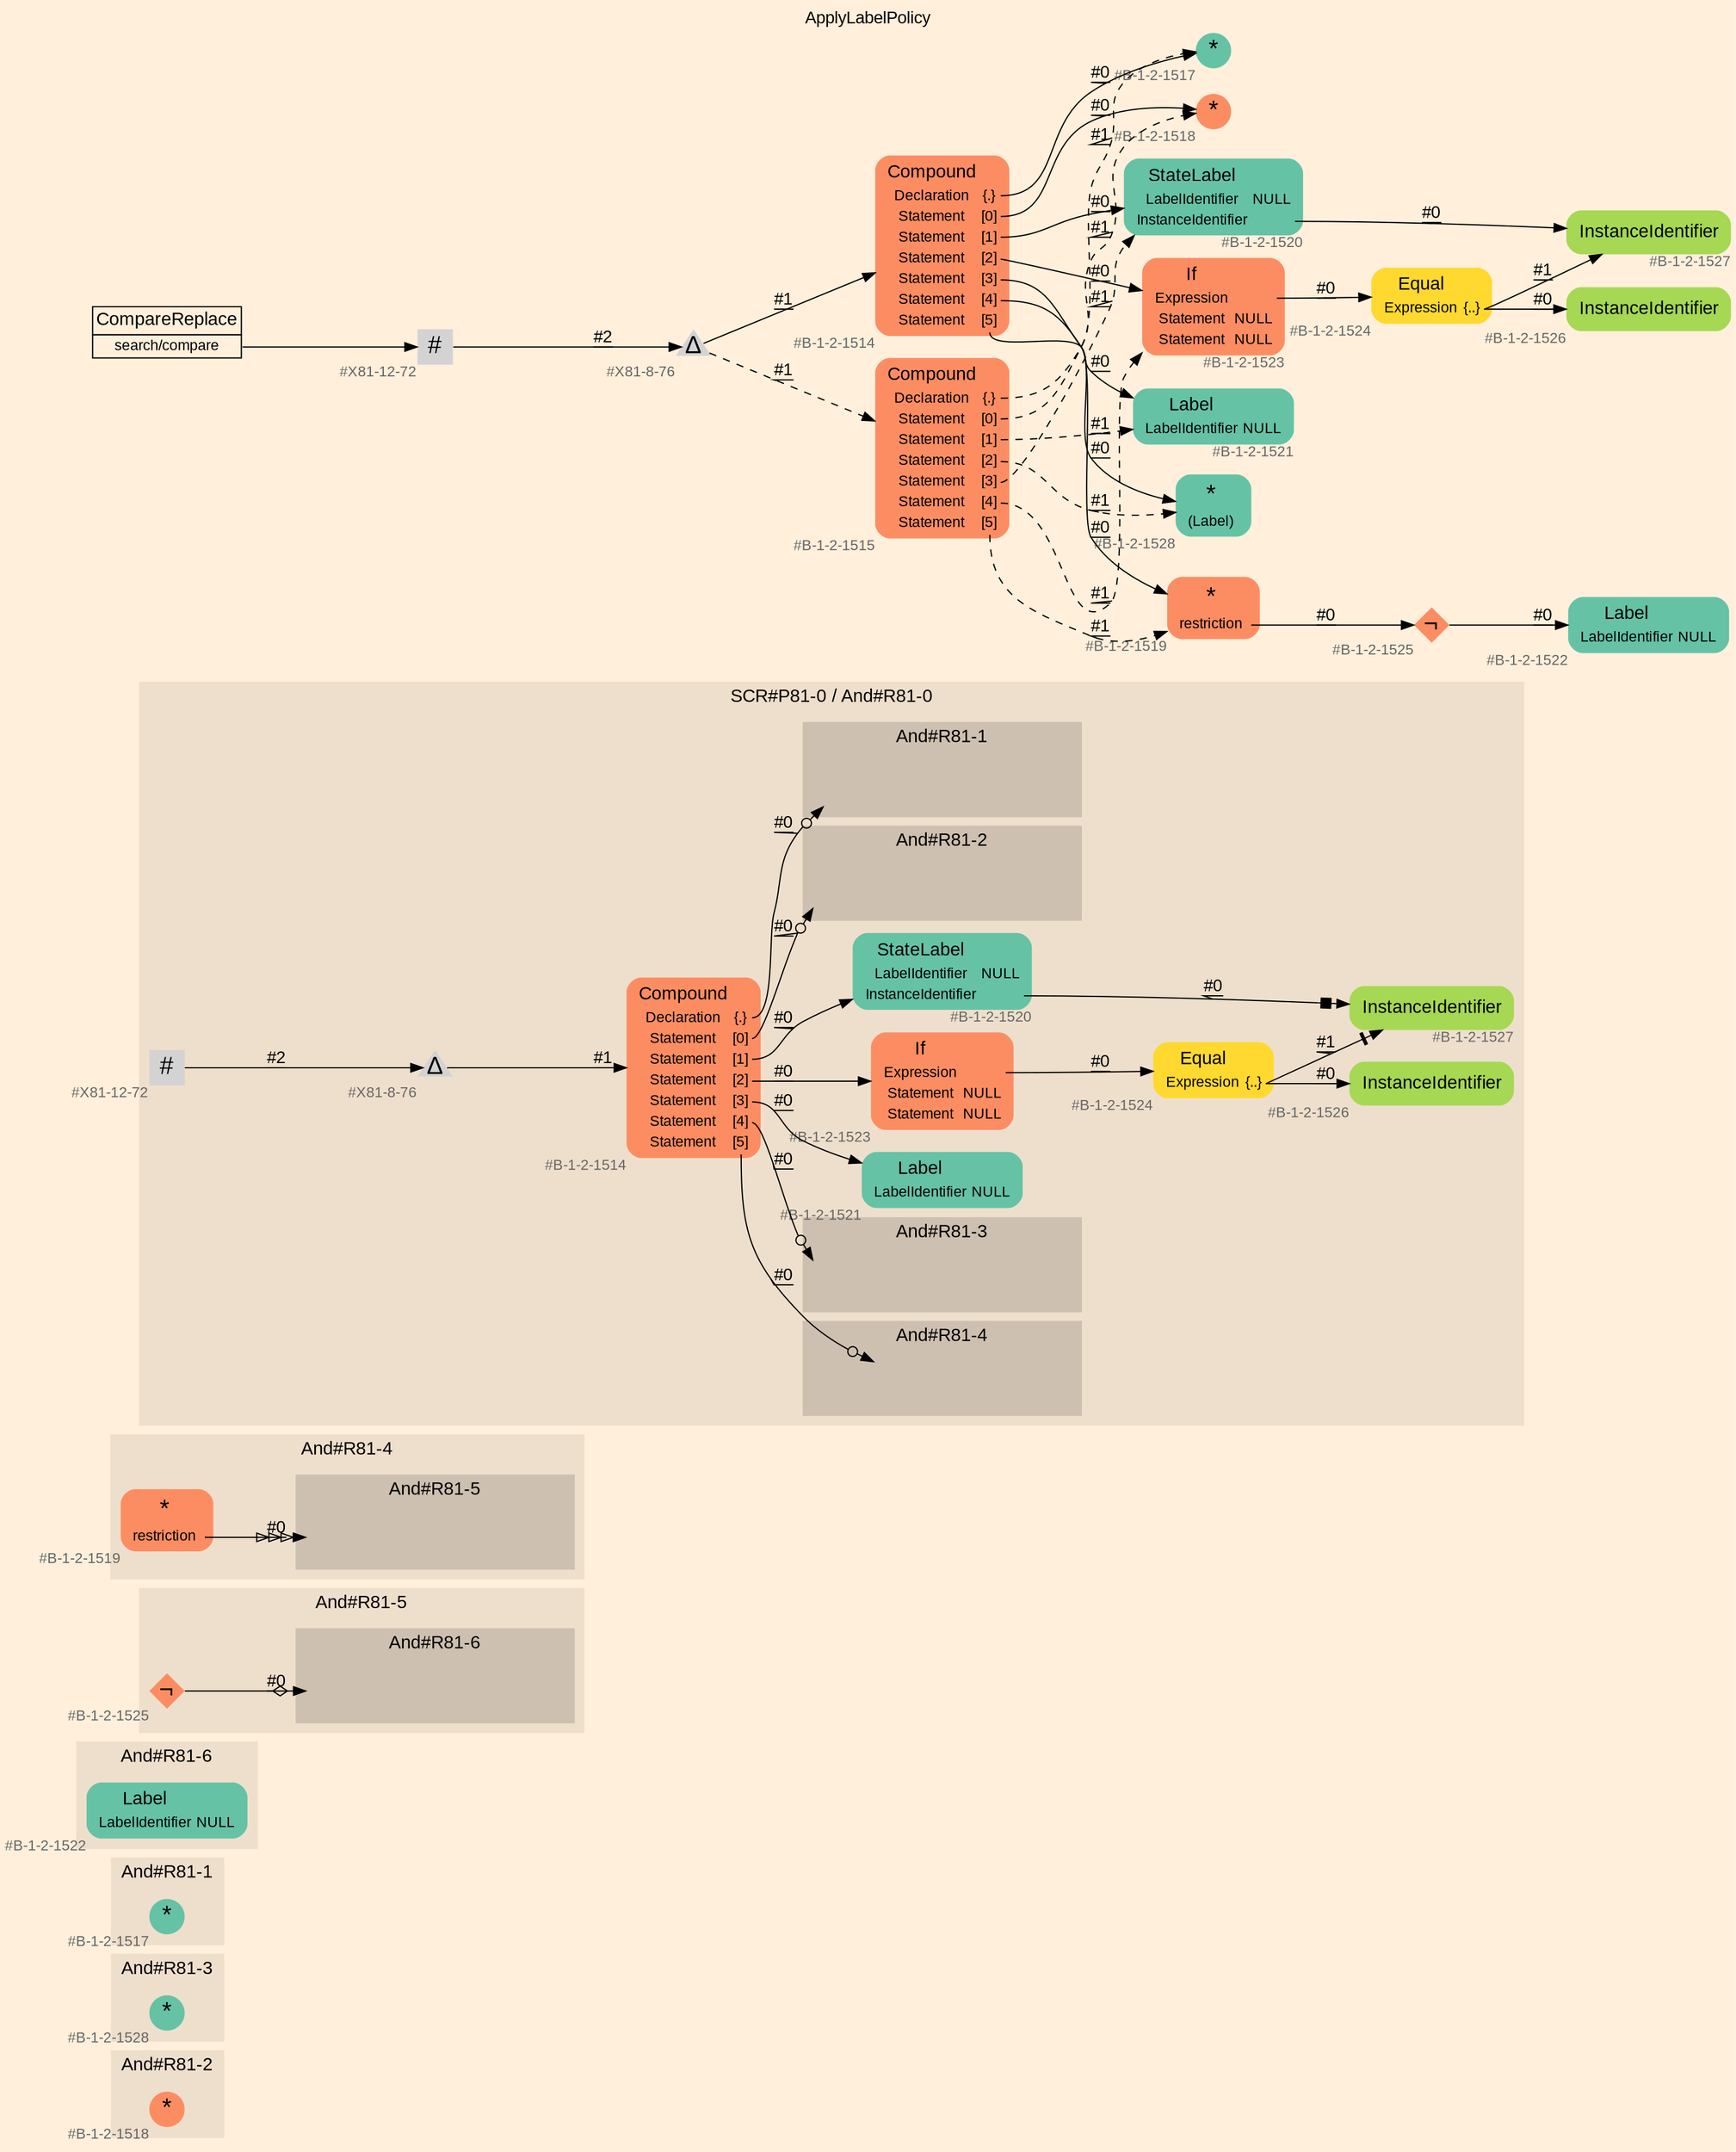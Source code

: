 digraph "ApplyLabelPolicy" {
label = "ApplyLabelPolicy"
labelloc = t
graph [
    rankdir = "LR"
    ranksep = 0.3
    bgcolor = antiquewhite1
    color = black
    fontcolor = black
    fontname = "Arial"
];
node [
    fontname = "Arial"
];
edge [
    fontname = "Arial"
];

// -------------------- figure And#R81-2 --------------------
// -------- region And#R81-2 ----------
subgraph "clusterAnd#R81-2" {
    label = "And#R81-2"
    style = "filled"
    color = antiquewhite2
    fontsize = "15"
    // -------- block And#R81-2/#B-1-2-1518 ----------
    "And#R81-2/#B-1-2-1518" [
        fillcolor = "/set28/2"
        xlabel = "#B-1-2-1518"
        fontsize = "12"
        fontcolor = grey40
        shape = "circle"
        label = <<FONT COLOR="black" POINT-SIZE="20">*</FONT>>
        style = "filled"
        penwidth = 0.0
        fixedsize = true
        width = 0.4
        height = 0.4
    ];
    
}


// -------------------- figure And#R81-3 --------------------
// -------- region And#R81-3 ----------
subgraph "clusterAnd#R81-3" {
    label = "And#R81-3"
    style = "filled"
    color = antiquewhite2
    fontsize = "15"
    // -------- block And#R81-3/#B-1-2-1528 ----------
    "And#R81-3/#B-1-2-1528" [
        fillcolor = "/set28/1"
        xlabel = "#B-1-2-1528"
        fontsize = "12"
        fontcolor = grey40
        shape = "circle"
        label = <<FONT COLOR="black" POINT-SIZE="20">*</FONT>>
        style = "filled"
        penwidth = 0.0
        fixedsize = true
        width = 0.4
        height = 0.4
    ];
    
}


// -------------------- figure And#R81-1 --------------------
// -------- region And#R81-1 ----------
subgraph "clusterAnd#R81-1" {
    label = "And#R81-1"
    style = "filled"
    color = antiquewhite2
    fontsize = "15"
    // -------- block And#R81-1/#B-1-2-1517 ----------
    "And#R81-1/#B-1-2-1517" [
        fillcolor = "/set28/1"
        xlabel = "#B-1-2-1517"
        fontsize = "12"
        fontcolor = grey40
        shape = "circle"
        label = <<FONT COLOR="black" POINT-SIZE="20">*</FONT>>
        style = "filled"
        penwidth = 0.0
        fixedsize = true
        width = 0.4
        height = 0.4
    ];
    
}


// -------------------- figure And#R81-6 --------------------
// -------- region And#R81-6 ----------
subgraph "clusterAnd#R81-6" {
    label = "And#R81-6"
    style = "filled"
    color = antiquewhite2
    fontsize = "15"
    // -------- block And#R81-6/#B-1-2-1522 ----------
    "And#R81-6/#B-1-2-1522" [
        fillcolor = "/set28/1"
        xlabel = "#B-1-2-1522"
        fontsize = "12"
        fontcolor = grey40
        shape = "plaintext"
        label = <<TABLE BORDER="0" CELLBORDER="0" CELLSPACING="0">
         <TR><TD><FONT COLOR="black" POINT-SIZE="15">Label</FONT></TD></TR>
         <TR><TD><FONT COLOR="black" POINT-SIZE="12">LabelIdentifier</FONT></TD><TD PORT="port0"><FONT COLOR="black" POINT-SIZE="12">NULL</FONT></TD></TR>
        </TABLE>>
        style = "rounded,filled"
    ];
    
}


// -------------------- figure And#R81-5 --------------------
// -------- region And#R81-5 ----------
subgraph "clusterAnd#R81-5" {
    label = "And#R81-5"
    style = "filled"
    color = antiquewhite2
    fontsize = "15"
    // -------- block And#R81-5/#B-1-2-1525 ----------
    "And#R81-5/#B-1-2-1525" [
        fillcolor = "/set28/2"
        xlabel = "#B-1-2-1525"
        fontsize = "12"
        fontcolor = grey40
        shape = "diamond"
        label = <<FONT COLOR="black" POINT-SIZE="20">¬</FONT>>
        style = "filled"
        penwidth = 0.0
        fixedsize = true
        width = 0.4
        height = 0.4
    ];
    
    // -------- region And#R81-5/And#R81-6 ----------
    subgraph "clusterAnd#R81-5/And#R81-6" {
        label = "And#R81-6"
        style = "filled"
        color = antiquewhite3
        fontsize = "15"
        // -------- block And#R81-5/And#R81-6/#B-1-2-1522 ----------
        "And#R81-5/And#R81-6/#B-1-2-1522" [
            fillcolor = "/set28/1"
            xlabel = "#B-1-2-1522"
            fontsize = "12"
            fontcolor = grey40
            shape = "none"
            style = "invisible"
        ];
        
    }
    
}

"And#R81-5/#B-1-2-1525" -> "And#R81-5/And#R81-6/#B-1-2-1522" [
    arrowhead="normalnoneodiamond"
    label = "#0"
    decorate = true
    color = black
    fontcolor = black
];


// -------------------- figure And#R81-4 --------------------
// -------- region And#R81-4 ----------
subgraph "clusterAnd#R81-4" {
    label = "And#R81-4"
    style = "filled"
    color = antiquewhite2
    fontsize = "15"
    // -------- block And#R81-4/#B-1-2-1519 ----------
    "And#R81-4/#B-1-2-1519" [
        fillcolor = "/set28/2"
        xlabel = "#B-1-2-1519"
        fontsize = "12"
        fontcolor = grey40
        shape = "plaintext"
        label = <<TABLE BORDER="0" CELLBORDER="0" CELLSPACING="0">
         <TR><TD><FONT COLOR="black" POINT-SIZE="20">*</FONT></TD></TR>
         <TR><TD><FONT COLOR="black" POINT-SIZE="12">restriction</FONT></TD><TD PORT="port0"></TD></TR>
        </TABLE>>
        style = "rounded,filled"
    ];
    
    // -------- region And#R81-4/And#R81-5 ----------
    subgraph "clusterAnd#R81-4/And#R81-5" {
        label = "And#R81-5"
        style = "filled"
        color = antiquewhite3
        fontsize = "15"
        // -------- block And#R81-4/And#R81-5/#B-1-2-1525 ----------
        "And#R81-4/And#R81-5/#B-1-2-1525" [
            fillcolor = "/set28/2"
            xlabel = "#B-1-2-1525"
            fontsize = "12"
            fontcolor = grey40
            shape = "none"
            style = "invisible"
        ];
        
    }
    
}

"And#R81-4/#B-1-2-1519":port0 -> "And#R81-4/And#R81-5/#B-1-2-1525" [
    arrowhead="normalonormalonormalonormal"
    label = "#0"
    decorate = true
    color = black
    fontcolor = black
];


// -------------------- figure And#R81-0 --------------------
// -------- region And#R81-0 ----------
subgraph "clusterAnd#R81-0" {
    label = "SCR#P81-0 / And#R81-0"
    style = "filled"
    color = antiquewhite2
    fontsize = "15"
    // -------- block And#R81-0/#B-1-2-1523 ----------
    "And#R81-0/#B-1-2-1523" [
        fillcolor = "/set28/2"
        xlabel = "#B-1-2-1523"
        fontsize = "12"
        fontcolor = grey40
        shape = "plaintext"
        label = <<TABLE BORDER="0" CELLBORDER="0" CELLSPACING="0">
         <TR><TD><FONT COLOR="black" POINT-SIZE="15">If</FONT></TD></TR>
         <TR><TD><FONT COLOR="black" POINT-SIZE="12">Expression</FONT></TD><TD PORT="port0"></TD></TR>
         <TR><TD><FONT COLOR="black" POINT-SIZE="12">Statement</FONT></TD><TD PORT="port1"><FONT COLOR="black" POINT-SIZE="12">NULL</FONT></TD></TR>
         <TR><TD><FONT COLOR="black" POINT-SIZE="12">Statement</FONT></TD><TD PORT="port2"><FONT COLOR="black" POINT-SIZE="12">NULL</FONT></TD></TR>
        </TABLE>>
        style = "rounded,filled"
    ];
    
    // -------- block And#R81-0/#B-1-2-1524 ----------
    "And#R81-0/#B-1-2-1524" [
        fillcolor = "/set28/6"
        xlabel = "#B-1-2-1524"
        fontsize = "12"
        fontcolor = grey40
        shape = "plaintext"
        label = <<TABLE BORDER="0" CELLBORDER="0" CELLSPACING="0">
         <TR><TD><FONT COLOR="black" POINT-SIZE="15">Equal</FONT></TD></TR>
         <TR><TD><FONT COLOR="black" POINT-SIZE="12">Expression</FONT></TD><TD PORT="port0"><FONT COLOR="black" POINT-SIZE="12">{..}</FONT></TD></TR>
        </TABLE>>
        style = "rounded,filled"
    ];
    
    // -------- block And#R81-0/#B-1-2-1526 ----------
    "And#R81-0/#B-1-2-1526" [
        fillcolor = "/set28/5"
        xlabel = "#B-1-2-1526"
        fontsize = "12"
        fontcolor = grey40
        shape = "plaintext"
        label = <<TABLE BORDER="0" CELLBORDER="0" CELLSPACING="0">
         <TR><TD><FONT COLOR="black" POINT-SIZE="15">InstanceIdentifier</FONT></TD></TR>
        </TABLE>>
        style = "rounded,filled"
    ];
    
    // -------- block And#R81-0/#B-1-2-1521 ----------
    "And#R81-0/#B-1-2-1521" [
        fillcolor = "/set28/1"
        xlabel = "#B-1-2-1521"
        fontsize = "12"
        fontcolor = grey40
        shape = "plaintext"
        label = <<TABLE BORDER="0" CELLBORDER="0" CELLSPACING="0">
         <TR><TD><FONT COLOR="black" POINT-SIZE="15">Label</FONT></TD></TR>
         <TR><TD><FONT COLOR="black" POINT-SIZE="12">LabelIdentifier</FONT></TD><TD PORT="port0"><FONT COLOR="black" POINT-SIZE="12">NULL</FONT></TD></TR>
        </TABLE>>
        style = "rounded,filled"
    ];
    
    // -------- block And#R81-0/#B-1-2-1527 ----------
    "And#R81-0/#B-1-2-1527" [
        fillcolor = "/set28/5"
        xlabel = "#B-1-2-1527"
        fontsize = "12"
        fontcolor = grey40
        shape = "plaintext"
        label = <<TABLE BORDER="0" CELLBORDER="0" CELLSPACING="0">
         <TR><TD><FONT COLOR="black" POINT-SIZE="15">InstanceIdentifier</FONT></TD></TR>
        </TABLE>>
        style = "rounded,filled"
    ];
    
    // -------- block And#R81-0/#X81-8-76 ----------
    "And#R81-0/#X81-8-76" [
        xlabel = "#X81-8-76"
        fontsize = "12"
        fontcolor = grey40
        shape = "triangle"
        label = <<FONT COLOR="black" POINT-SIZE="20">Δ</FONT>>
        style = "filled"
        penwidth = 0.0
        fixedsize = true
        width = 0.4
        height = 0.4
    ];
    
    // -------- block And#R81-0/#B-1-2-1520 ----------
    "And#R81-0/#B-1-2-1520" [
        fillcolor = "/set28/1"
        xlabel = "#B-1-2-1520"
        fontsize = "12"
        fontcolor = grey40
        shape = "plaintext"
        label = <<TABLE BORDER="0" CELLBORDER="0" CELLSPACING="0">
         <TR><TD><FONT COLOR="black" POINT-SIZE="15">StateLabel</FONT></TD></TR>
         <TR><TD><FONT COLOR="black" POINT-SIZE="12">LabelIdentifier</FONT></TD><TD PORT="port0"><FONT COLOR="black" POINT-SIZE="12">NULL</FONT></TD></TR>
         <TR><TD><FONT COLOR="black" POINT-SIZE="12">InstanceIdentifier</FONT></TD><TD PORT="port1"></TD></TR>
        </TABLE>>
        style = "rounded,filled"
    ];
    
    // -------- block And#R81-0/#B-1-2-1514 ----------
    "And#R81-0/#B-1-2-1514" [
        fillcolor = "/set28/2"
        xlabel = "#B-1-2-1514"
        fontsize = "12"
        fontcolor = grey40
        shape = "plaintext"
        label = <<TABLE BORDER="0" CELLBORDER="0" CELLSPACING="0">
         <TR><TD><FONT COLOR="black" POINT-SIZE="15">Compound</FONT></TD></TR>
         <TR><TD><FONT COLOR="black" POINT-SIZE="12">Declaration</FONT></TD><TD PORT="port0"><FONT COLOR="black" POINT-SIZE="12">{.}</FONT></TD></TR>
         <TR><TD><FONT COLOR="black" POINT-SIZE="12">Statement</FONT></TD><TD PORT="port1"><FONT COLOR="black" POINT-SIZE="12">[0]</FONT></TD></TR>
         <TR><TD><FONT COLOR="black" POINT-SIZE="12">Statement</FONT></TD><TD PORT="port2"><FONT COLOR="black" POINT-SIZE="12">[1]</FONT></TD></TR>
         <TR><TD><FONT COLOR="black" POINT-SIZE="12">Statement</FONT></TD><TD PORT="port3"><FONT COLOR="black" POINT-SIZE="12">[2]</FONT></TD></TR>
         <TR><TD><FONT COLOR="black" POINT-SIZE="12">Statement</FONT></TD><TD PORT="port4"><FONT COLOR="black" POINT-SIZE="12">[3]</FONT></TD></TR>
         <TR><TD><FONT COLOR="black" POINT-SIZE="12">Statement</FONT></TD><TD PORT="port5"><FONT COLOR="black" POINT-SIZE="12">[4]</FONT></TD></TR>
         <TR><TD><FONT COLOR="black" POINT-SIZE="12">Statement</FONT></TD><TD PORT="port6"><FONT COLOR="black" POINT-SIZE="12">[5]</FONT></TD></TR>
        </TABLE>>
        style = "rounded,filled"
    ];
    
    // -------- block And#R81-0/#X81-12-72 ----------
    "And#R81-0/#X81-12-72" [
        xlabel = "#X81-12-72"
        fontsize = "12"
        fontcolor = grey40
        shape = "square"
        label = <<FONT COLOR="black" POINT-SIZE="20">#</FONT>>
        style = "filled"
        penwidth = 0.0
        fixedsize = true
        width = 0.4
        height = 0.4
    ];
    
    // -------- region And#R81-0/And#R81-1 ----------
    subgraph "clusterAnd#R81-0/And#R81-1" {
        label = "And#R81-1"
        style = "filled"
        color = antiquewhite3
        fontsize = "15"
        // -------- block And#R81-0/And#R81-1/#B-1-2-1517 ----------
        "And#R81-0/And#R81-1/#B-1-2-1517" [
            fillcolor = "/set28/1"
            xlabel = "#B-1-2-1517"
            fontsize = "12"
            fontcolor = grey40
            shape = "none"
            style = "invisible"
        ];
        
    }
    
    // -------- region And#R81-0/And#R81-2 ----------
    subgraph "clusterAnd#R81-0/And#R81-2" {
        label = "And#R81-2"
        style = "filled"
        color = antiquewhite3
        fontsize = "15"
        // -------- block And#R81-0/And#R81-2/#B-1-2-1518 ----------
        "And#R81-0/And#R81-2/#B-1-2-1518" [
            fillcolor = "/set28/2"
            xlabel = "#B-1-2-1518"
            fontsize = "12"
            fontcolor = grey40
            shape = "none"
            style = "invisible"
        ];
        
    }
    
    // -------- region And#R81-0/And#R81-3 ----------
    subgraph "clusterAnd#R81-0/And#R81-3" {
        label = "And#R81-3"
        style = "filled"
        color = antiquewhite3
        fontsize = "15"
        // -------- block And#R81-0/And#R81-3/#B-1-2-1528 ----------
        "And#R81-0/And#R81-3/#B-1-2-1528" [
            fillcolor = "/set28/1"
            xlabel = "#B-1-2-1528"
            fontsize = "12"
            fontcolor = grey40
            shape = "none"
            style = "invisible"
        ];
        
    }
    
    // -------- region And#R81-0/And#R81-4 ----------
    subgraph "clusterAnd#R81-0/And#R81-4" {
        label = "And#R81-4"
        style = "filled"
        color = antiquewhite3
        fontsize = "15"
        // -------- block And#R81-0/And#R81-4/#B-1-2-1519 ----------
        "And#R81-0/And#R81-4/#B-1-2-1519" [
            fillcolor = "/set28/2"
            xlabel = "#B-1-2-1519"
            fontsize = "12"
            fontcolor = grey40
            shape = "none"
            style = "invisible"
        ];
        
    }
    
}

"And#R81-0/#B-1-2-1523":port0 -> "And#R81-0/#B-1-2-1524" [
    label = "#0"
    decorate = true
    color = black
    fontcolor = black
];

"And#R81-0/#B-1-2-1524":port0 -> "And#R81-0/#B-1-2-1526" [
    label = "#0"
    decorate = true
    color = black
    fontcolor = black
];

"And#R81-0/#B-1-2-1524":port0 -> "And#R81-0/#B-1-2-1527" [
    arrowhead="normalnonetee"
    label = "#1"
    decorate = true
    color = black
    fontcolor = black
];

"And#R81-0/#X81-8-76" -> "And#R81-0/#B-1-2-1514" [
    label = "#1"
    decorate = true
    color = black
    fontcolor = black
];

"And#R81-0/#B-1-2-1520":port1 -> "And#R81-0/#B-1-2-1527" [
    arrowhead="normalnonebox"
    label = "#0"
    decorate = true
    color = black
    fontcolor = black
];

"And#R81-0/#B-1-2-1514":port0 -> "And#R81-0/And#R81-1/#B-1-2-1517" [
    arrowhead="normalnoneodot"
    label = "#0"
    decorate = true
    color = black
    fontcolor = black
];

"And#R81-0/#B-1-2-1514":port1 -> "And#R81-0/And#R81-2/#B-1-2-1518" [
    arrowhead="normalnoneodot"
    label = "#0"
    decorate = true
    color = black
    fontcolor = black
];

"And#R81-0/#B-1-2-1514":port2 -> "And#R81-0/#B-1-2-1520" [
    label = "#0"
    decorate = true
    color = black
    fontcolor = black
];

"And#R81-0/#B-1-2-1514":port3 -> "And#R81-0/#B-1-2-1523" [
    label = "#0"
    decorate = true
    color = black
    fontcolor = black
];

"And#R81-0/#B-1-2-1514":port4 -> "And#R81-0/#B-1-2-1521" [
    label = "#0"
    decorate = true
    color = black
    fontcolor = black
];

"And#R81-0/#B-1-2-1514":port5 -> "And#R81-0/And#R81-3/#B-1-2-1528" [
    arrowhead="normalnoneodot"
    label = "#0"
    decorate = true
    color = black
    fontcolor = black
];

"And#R81-0/#B-1-2-1514":port6 -> "And#R81-0/And#R81-4/#B-1-2-1519" [
    arrowhead="normalnoneodot"
    label = "#0"
    decorate = true
    color = black
    fontcolor = black
];

"And#R81-0/#X81-12-72" -> "And#R81-0/#X81-8-76" [
    label = "#2"
    decorate = true
    color = black
    fontcolor = black
];


// -------------------- transformation figure --------------------
// -------- block CR#X81-10-81 ----------
"CR#X81-10-81" [
    fillcolor = antiquewhite1
    fontsize = "12"
    fontcolor = grey40
    shape = "plaintext"
    label = <<TABLE BORDER="0" CELLBORDER="1" CELLSPACING="0">
     <TR><TD><FONT COLOR="black" POINT-SIZE="15">CompareReplace</FONT></TD></TR>
     <TR><TD PORT="port0"><FONT COLOR="black" POINT-SIZE="12">search/compare</FONT></TD></TR>
    </TABLE>>
    style = "filled"
    color = black
];

// -------- block #X81-12-72 ----------
"#X81-12-72" [
    xlabel = "#X81-12-72"
    fontsize = "12"
    fontcolor = grey40
    shape = "square"
    label = <<FONT COLOR="black" POINT-SIZE="20">#</FONT>>
    style = "filled"
    penwidth = 0.0
    fixedsize = true
    width = 0.4
    height = 0.4
];

// -------- block #X81-8-76 ----------
"#X81-8-76" [
    xlabel = "#X81-8-76"
    fontsize = "12"
    fontcolor = grey40
    shape = "triangle"
    label = <<FONT COLOR="black" POINT-SIZE="20">Δ</FONT>>
    style = "filled"
    penwidth = 0.0
    fixedsize = true
    width = 0.4
    height = 0.4
];

// -------- block #B-1-2-1514 ----------
"#B-1-2-1514" [
    fillcolor = "/set28/2"
    xlabel = "#B-1-2-1514"
    fontsize = "12"
    fontcolor = grey40
    shape = "plaintext"
    label = <<TABLE BORDER="0" CELLBORDER="0" CELLSPACING="0">
     <TR><TD><FONT COLOR="black" POINT-SIZE="15">Compound</FONT></TD></TR>
     <TR><TD><FONT COLOR="black" POINT-SIZE="12">Declaration</FONT></TD><TD PORT="port0"><FONT COLOR="black" POINT-SIZE="12">{.}</FONT></TD></TR>
     <TR><TD><FONT COLOR="black" POINT-SIZE="12">Statement</FONT></TD><TD PORT="port1"><FONT COLOR="black" POINT-SIZE="12">[0]</FONT></TD></TR>
     <TR><TD><FONT COLOR="black" POINT-SIZE="12">Statement</FONT></TD><TD PORT="port2"><FONT COLOR="black" POINT-SIZE="12">[1]</FONT></TD></TR>
     <TR><TD><FONT COLOR="black" POINT-SIZE="12">Statement</FONT></TD><TD PORT="port3"><FONT COLOR="black" POINT-SIZE="12">[2]</FONT></TD></TR>
     <TR><TD><FONT COLOR="black" POINT-SIZE="12">Statement</FONT></TD><TD PORT="port4"><FONT COLOR="black" POINT-SIZE="12">[3]</FONT></TD></TR>
     <TR><TD><FONT COLOR="black" POINT-SIZE="12">Statement</FONT></TD><TD PORT="port5"><FONT COLOR="black" POINT-SIZE="12">[4]</FONT></TD></TR>
     <TR><TD><FONT COLOR="black" POINT-SIZE="12">Statement</FONT></TD><TD PORT="port6"><FONT COLOR="black" POINT-SIZE="12">[5]</FONT></TD></TR>
    </TABLE>>
    style = "rounded,filled"
];

// -------- block #B-1-2-1517 ----------
"#B-1-2-1517" [
    fillcolor = "/set28/1"
    xlabel = "#B-1-2-1517"
    fontsize = "12"
    fontcolor = grey40
    shape = "circle"
    label = <<FONT COLOR="black" POINT-SIZE="20">*</FONT>>
    style = "filled"
    penwidth = 0.0
    fixedsize = true
    width = 0.4
    height = 0.4
];

// -------- block #B-1-2-1518 ----------
"#B-1-2-1518" [
    fillcolor = "/set28/2"
    xlabel = "#B-1-2-1518"
    fontsize = "12"
    fontcolor = grey40
    shape = "circle"
    label = <<FONT COLOR="black" POINT-SIZE="20">*</FONT>>
    style = "filled"
    penwidth = 0.0
    fixedsize = true
    width = 0.4
    height = 0.4
];

// -------- block #B-1-2-1520 ----------
"#B-1-2-1520" [
    fillcolor = "/set28/1"
    xlabel = "#B-1-2-1520"
    fontsize = "12"
    fontcolor = grey40
    shape = "plaintext"
    label = <<TABLE BORDER="0" CELLBORDER="0" CELLSPACING="0">
     <TR><TD><FONT COLOR="black" POINT-SIZE="15">StateLabel</FONT></TD></TR>
     <TR><TD><FONT COLOR="black" POINT-SIZE="12">LabelIdentifier</FONT></TD><TD PORT="port0"><FONT COLOR="black" POINT-SIZE="12">NULL</FONT></TD></TR>
     <TR><TD><FONT COLOR="black" POINT-SIZE="12">InstanceIdentifier</FONT></TD><TD PORT="port1"></TD></TR>
    </TABLE>>
    style = "rounded,filled"
];

// -------- block #B-1-2-1527 ----------
"#B-1-2-1527" [
    fillcolor = "/set28/5"
    xlabel = "#B-1-2-1527"
    fontsize = "12"
    fontcolor = grey40
    shape = "plaintext"
    label = <<TABLE BORDER="0" CELLBORDER="0" CELLSPACING="0">
     <TR><TD><FONT COLOR="black" POINT-SIZE="15">InstanceIdentifier</FONT></TD></TR>
    </TABLE>>
    style = "rounded,filled"
];

// -------- block #B-1-2-1523 ----------
"#B-1-2-1523" [
    fillcolor = "/set28/2"
    xlabel = "#B-1-2-1523"
    fontsize = "12"
    fontcolor = grey40
    shape = "plaintext"
    label = <<TABLE BORDER="0" CELLBORDER="0" CELLSPACING="0">
     <TR><TD><FONT COLOR="black" POINT-SIZE="15">If</FONT></TD></TR>
     <TR><TD><FONT COLOR="black" POINT-SIZE="12">Expression</FONT></TD><TD PORT="port0"></TD></TR>
     <TR><TD><FONT COLOR="black" POINT-SIZE="12">Statement</FONT></TD><TD PORT="port1"><FONT COLOR="black" POINT-SIZE="12">NULL</FONT></TD></TR>
     <TR><TD><FONT COLOR="black" POINT-SIZE="12">Statement</FONT></TD><TD PORT="port2"><FONT COLOR="black" POINT-SIZE="12">NULL</FONT></TD></TR>
    </TABLE>>
    style = "rounded,filled"
];

// -------- block #B-1-2-1524 ----------
"#B-1-2-1524" [
    fillcolor = "/set28/6"
    xlabel = "#B-1-2-1524"
    fontsize = "12"
    fontcolor = grey40
    shape = "plaintext"
    label = <<TABLE BORDER="0" CELLBORDER="0" CELLSPACING="0">
     <TR><TD><FONT COLOR="black" POINT-SIZE="15">Equal</FONT></TD></TR>
     <TR><TD><FONT COLOR="black" POINT-SIZE="12">Expression</FONT></TD><TD PORT="port0"><FONT COLOR="black" POINT-SIZE="12">{..}</FONT></TD></TR>
    </TABLE>>
    style = "rounded,filled"
];

// -------- block #B-1-2-1526 ----------
"#B-1-2-1526" [
    fillcolor = "/set28/5"
    xlabel = "#B-1-2-1526"
    fontsize = "12"
    fontcolor = grey40
    shape = "plaintext"
    label = <<TABLE BORDER="0" CELLBORDER="0" CELLSPACING="0">
     <TR><TD><FONT COLOR="black" POINT-SIZE="15">InstanceIdentifier</FONT></TD></TR>
    </TABLE>>
    style = "rounded,filled"
];

// -------- block #B-1-2-1521 ----------
"#B-1-2-1521" [
    fillcolor = "/set28/1"
    xlabel = "#B-1-2-1521"
    fontsize = "12"
    fontcolor = grey40
    shape = "plaintext"
    label = <<TABLE BORDER="0" CELLBORDER="0" CELLSPACING="0">
     <TR><TD><FONT COLOR="black" POINT-SIZE="15">Label</FONT></TD></TR>
     <TR><TD><FONT COLOR="black" POINT-SIZE="12">LabelIdentifier</FONT></TD><TD PORT="port0"><FONT COLOR="black" POINT-SIZE="12">NULL</FONT></TD></TR>
    </TABLE>>
    style = "rounded,filled"
];

// -------- block #B-1-2-1528 ----------
"#B-1-2-1528" [
    fillcolor = "/set28/1"
    xlabel = "#B-1-2-1528"
    fontsize = "12"
    fontcolor = grey40
    shape = "plaintext"
    label = <<TABLE BORDER="0" CELLBORDER="0" CELLSPACING="0">
     <TR><TD><FONT COLOR="black" POINT-SIZE="20">*</FONT></TD></TR>
     <TR><TD><FONT COLOR="black" POINT-SIZE="12">(Label)</FONT></TD><TD PORT="port0"></TD></TR>
    </TABLE>>
    style = "rounded,filled"
];

// -------- block #B-1-2-1519 ----------
"#B-1-2-1519" [
    fillcolor = "/set28/2"
    xlabel = "#B-1-2-1519"
    fontsize = "12"
    fontcolor = grey40
    shape = "plaintext"
    label = <<TABLE BORDER="0" CELLBORDER="0" CELLSPACING="0">
     <TR><TD><FONT COLOR="black" POINT-SIZE="20">*</FONT></TD></TR>
     <TR><TD><FONT COLOR="black" POINT-SIZE="12">restriction</FONT></TD><TD PORT="port0"></TD></TR>
    </TABLE>>
    style = "rounded,filled"
];

// -------- block #B-1-2-1525 ----------
"#B-1-2-1525" [
    fillcolor = "/set28/2"
    xlabel = "#B-1-2-1525"
    fontsize = "12"
    fontcolor = grey40
    shape = "diamond"
    label = <<FONT COLOR="black" POINT-SIZE="20">¬</FONT>>
    style = "filled"
    penwidth = 0.0
    fixedsize = true
    width = 0.4
    height = 0.4
];

// -------- block #B-1-2-1522 ----------
"#B-1-2-1522" [
    fillcolor = "/set28/1"
    xlabel = "#B-1-2-1522"
    fontsize = "12"
    fontcolor = grey40
    shape = "plaintext"
    label = <<TABLE BORDER="0" CELLBORDER="0" CELLSPACING="0">
     <TR><TD><FONT COLOR="black" POINT-SIZE="15">Label</FONT></TD></TR>
     <TR><TD><FONT COLOR="black" POINT-SIZE="12">LabelIdentifier</FONT></TD><TD PORT="port0"><FONT COLOR="black" POINT-SIZE="12">NULL</FONT></TD></TR>
    </TABLE>>
    style = "rounded,filled"
];

// -------- block #B-1-2-1515 ----------
"#B-1-2-1515" [
    fillcolor = "/set28/2"
    xlabel = "#B-1-2-1515"
    fontsize = "12"
    fontcolor = grey40
    shape = "plaintext"
    label = <<TABLE BORDER="0" CELLBORDER="0" CELLSPACING="0">
     <TR><TD><FONT COLOR="black" POINT-SIZE="15">Compound</FONT></TD></TR>
     <TR><TD><FONT COLOR="black" POINT-SIZE="12">Declaration</FONT></TD><TD PORT="port0"><FONT COLOR="black" POINT-SIZE="12">{.}</FONT></TD></TR>
     <TR><TD><FONT COLOR="black" POINT-SIZE="12">Statement</FONT></TD><TD PORT="port1"><FONT COLOR="black" POINT-SIZE="12">[0]</FONT></TD></TR>
     <TR><TD><FONT COLOR="black" POINT-SIZE="12">Statement</FONT></TD><TD PORT="port2"><FONT COLOR="black" POINT-SIZE="12">[1]</FONT></TD></TR>
     <TR><TD><FONT COLOR="black" POINT-SIZE="12">Statement</FONT></TD><TD PORT="port3"><FONT COLOR="black" POINT-SIZE="12">[2]</FONT></TD></TR>
     <TR><TD><FONT COLOR="black" POINT-SIZE="12">Statement</FONT></TD><TD PORT="port4"><FONT COLOR="black" POINT-SIZE="12">[3]</FONT></TD></TR>
     <TR><TD><FONT COLOR="black" POINT-SIZE="12">Statement</FONT></TD><TD PORT="port5"><FONT COLOR="black" POINT-SIZE="12">[4]</FONT></TD></TR>
     <TR><TD><FONT COLOR="black" POINT-SIZE="12">Statement</FONT></TD><TD PORT="port6"><FONT COLOR="black" POINT-SIZE="12">[5]</FONT></TD></TR>
    </TABLE>>
    style = "rounded,filled"
];

"CR#X81-10-81":port0 -> "#X81-12-72" [
    label = ""
    decorate = true
    color = black
    fontcolor = black
];

"#X81-12-72" -> "#X81-8-76" [
    label = "#2"
    decorate = true
    color = black
    fontcolor = black
];

"#X81-8-76" -> "#B-1-2-1514" [
    label = "#1"
    decorate = true
    color = black
    fontcolor = black
];

"#X81-8-76" -> "#B-1-2-1515" [
    style="dashed"
    label = "#1"
    decorate = true
    color = black
    fontcolor = black
];

"#B-1-2-1514":port0 -> "#B-1-2-1517" [
    label = "#0"
    decorate = true
    color = black
    fontcolor = black
];

"#B-1-2-1514":port1 -> "#B-1-2-1518" [
    label = "#0"
    decorate = true
    color = black
    fontcolor = black
];

"#B-1-2-1514":port2 -> "#B-1-2-1520" [
    label = "#0"
    decorate = true
    color = black
    fontcolor = black
];

"#B-1-2-1514":port3 -> "#B-1-2-1523" [
    label = "#0"
    decorate = true
    color = black
    fontcolor = black
];

"#B-1-2-1514":port4 -> "#B-1-2-1521" [
    label = "#0"
    decorate = true
    color = black
    fontcolor = black
];

"#B-1-2-1514":port5 -> "#B-1-2-1528" [
    label = "#0"
    decorate = true
    color = black
    fontcolor = black
];

"#B-1-2-1514":port6 -> "#B-1-2-1519" [
    label = "#0"
    decorate = true
    color = black
    fontcolor = black
];

"#B-1-2-1520":port1 -> "#B-1-2-1527" [
    label = "#0"
    decorate = true
    color = black
    fontcolor = black
];

"#B-1-2-1523":port0 -> "#B-1-2-1524" [
    label = "#0"
    decorate = true
    color = black
    fontcolor = black
];

"#B-1-2-1524":port0 -> "#B-1-2-1526" [
    label = "#0"
    decorate = true
    color = black
    fontcolor = black
];

"#B-1-2-1524":port0 -> "#B-1-2-1527" [
    label = "#1"
    decorate = true
    color = black
    fontcolor = black
];

"#B-1-2-1519":port0 -> "#B-1-2-1525" [
    label = "#0"
    decorate = true
    color = black
    fontcolor = black
];

"#B-1-2-1525" -> "#B-1-2-1522" [
    label = "#0"
    decorate = true
    color = black
    fontcolor = black
];

"#B-1-2-1515":port0 -> "#B-1-2-1517" [
    style="dashed"
    label = "#1"
    decorate = true
    color = black
    fontcolor = black
];

"#B-1-2-1515":port1 -> "#B-1-2-1518" [
    style="dashed"
    label = "#1"
    decorate = true
    color = black
    fontcolor = black
];

"#B-1-2-1515":port2 -> "#B-1-2-1521" [
    style="dashed"
    label = "#1"
    decorate = true
    color = black
    fontcolor = black
];

"#B-1-2-1515":port3 -> "#B-1-2-1528" [
    style="dashed"
    label = "#1"
    decorate = true
    color = black
    fontcolor = black
];

"#B-1-2-1515":port4 -> "#B-1-2-1520" [
    style="dashed"
    label = "#1"
    decorate = true
    color = black
    fontcolor = black
];

"#B-1-2-1515":port5 -> "#B-1-2-1523" [
    style="dashed"
    label = "#1"
    decorate = true
    color = black
    fontcolor = black
];

"#B-1-2-1515":port6 -> "#B-1-2-1519" [
    style="dashed"
    label = "#1"
    decorate = true
    color = black
    fontcolor = black
];


}

